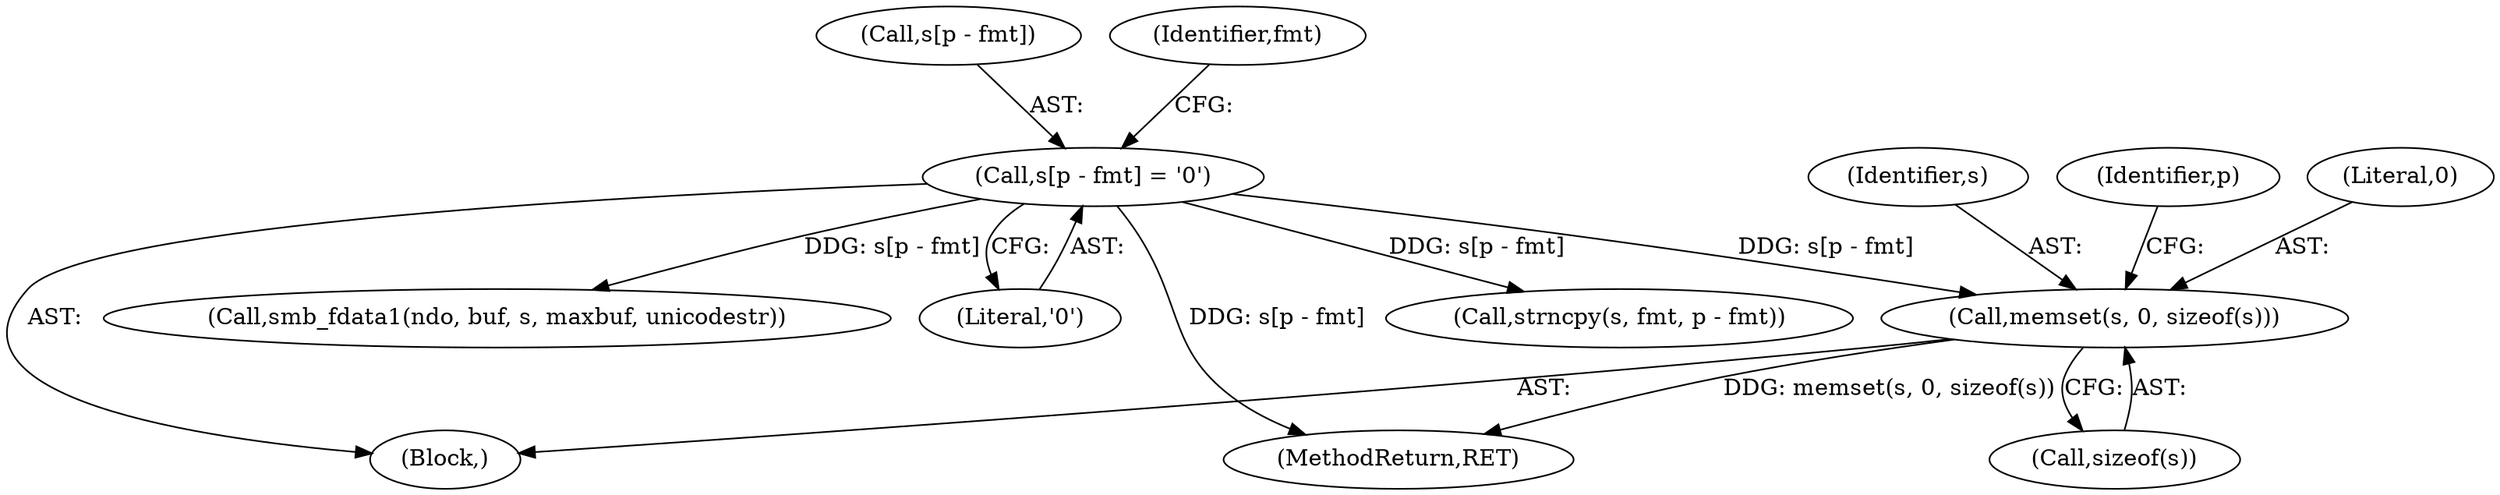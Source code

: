 digraph "0_tcpdump_24182d959f661327525a20d9a94c98a8ec016778@API" {
"1000192" [label="(Call,memset(s, 0, sizeof(s)))"];
"1000222" [label="(Call,s[p - fmt] = '\0')"];
"1000192" [label="(Call,memset(s, 0, sizeof(s)))"];
"1000222" [label="(Call,s[p - fmt] = '\0')"];
"1000292" [label="(MethodReturn,RET)"];
"1000194" [label="(Literal,0)"];
"1000195" [label="(Call,sizeof(s))"];
"1000223" [label="(Call,s[p - fmt])"];
"1000216" [label="(Call,strncpy(s, fmt, p - fmt))"];
"1000236" [label="(Call,smb_fdata1(ndo, buf, s, maxbuf, unicodestr))"];
"1000228" [label="(Literal,'\0')"];
"1000230" [label="(Identifier,fmt)"];
"1000121" [label="(Block,)"];
"1000193" [label="(Identifier,s)"];
"1000198" [label="(Identifier,p)"];
"1000192" -> "1000121"  [label="AST: "];
"1000192" -> "1000195"  [label="CFG: "];
"1000193" -> "1000192"  [label="AST: "];
"1000194" -> "1000192"  [label="AST: "];
"1000195" -> "1000192"  [label="AST: "];
"1000198" -> "1000192"  [label="CFG: "];
"1000192" -> "1000292"  [label="DDG: memset(s, 0, sizeof(s))"];
"1000222" -> "1000192"  [label="DDG: s[p - fmt]"];
"1000222" -> "1000121"  [label="AST: "];
"1000222" -> "1000228"  [label="CFG: "];
"1000223" -> "1000222"  [label="AST: "];
"1000228" -> "1000222"  [label="AST: "];
"1000230" -> "1000222"  [label="CFG: "];
"1000222" -> "1000292"  [label="DDG: s[p - fmt]"];
"1000222" -> "1000216"  [label="DDG: s[p - fmt]"];
"1000222" -> "1000236"  [label="DDG: s[p - fmt]"];
}
